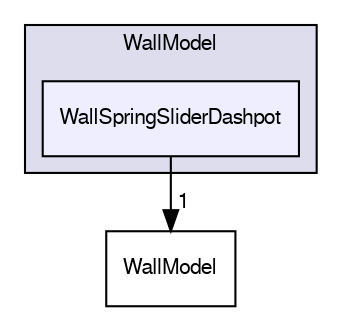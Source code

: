 digraph "src/lagrangian/intermediate/submodels/Kinematic/CollisionModel/PairCollision/WallModel/WallSpringSliderDashpot" {
  bgcolor=transparent;
  compound=true
  node [ fontsize="10", fontname="FreeSans"];
  edge [ labelfontsize="10", labelfontname="FreeSans"];
  subgraph clusterdir_6be07ff5f1d62098c63bd60af9b1f977 {
    graph [ bgcolor="#ddddee", pencolor="black", label="WallModel" fontname="FreeSans", fontsize="10", URL="dir_6be07ff5f1d62098c63bd60af9b1f977.html"]
  dir_f86e4e024395874b5a820fb756a7ffd6 [shape=box, label="WallSpringSliderDashpot", style="filled", fillcolor="#eeeeff", pencolor="black", URL="dir_f86e4e024395874b5a820fb756a7ffd6.html"];
  }
  dir_d0f93567a1a7c58f8812cc7ba7aaf9b4 [shape=box label="WallModel" URL="dir_d0f93567a1a7c58f8812cc7ba7aaf9b4.html"];
  dir_f86e4e024395874b5a820fb756a7ffd6->dir_d0f93567a1a7c58f8812cc7ba7aaf9b4 [headlabel="1", labeldistance=1.5 headhref="dir_001348_001347.html"];
}

